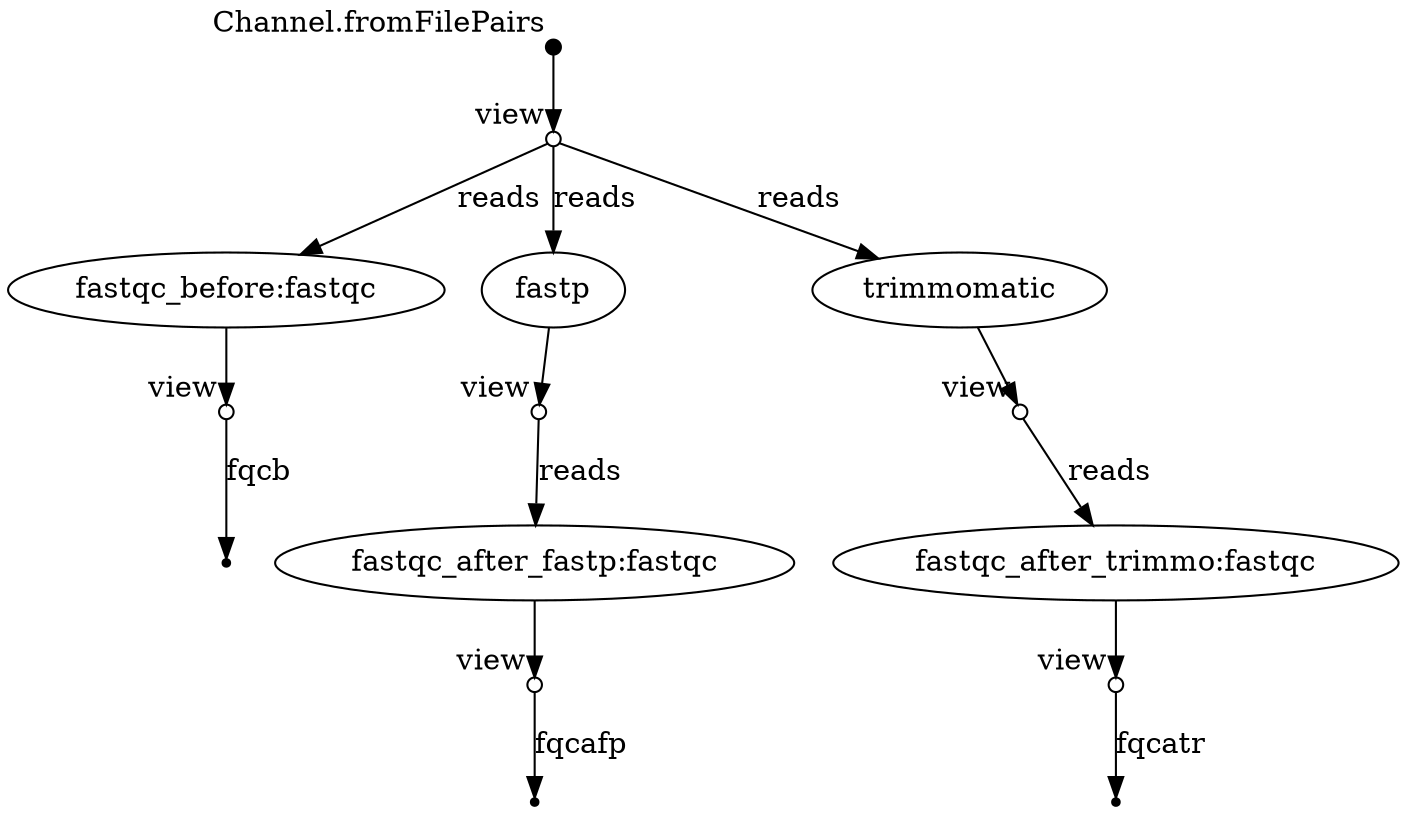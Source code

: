 digraph "flowchart" {
v0 [shape=point,label="",fixedsize=true,width=0.1,xlabel="Channel.fromFilePairs"];
v1 [shape=circle,label="",fixedsize=true,width=0.1,xlabel="view"];
v0 -> v1;

v1 [shape=circle,label="",fixedsize=true,width=0.1,xlabel="view"];
v2 [label="fastqc_before:fastqc"];
v1 -> v2 [label="reads"];

v2 [label="fastqc_before:fastqc"];
v3 [shape=circle,label="",fixedsize=true,width=0.1,xlabel="view"];
v2 -> v3;

v3 [shape=circle,label="",fixedsize=true,width=0.1,xlabel="view"];
v4 [shape=point];
v3 -> v4 [label="fqcb"];

v1 [shape=circle,label="",fixedsize=true,width=0.1,xlabel="view"];
v5 [label="fastp"];
v1 -> v5 [label="reads"];

v5 [label="fastp"];
v6 [shape=circle,label="",fixedsize=true,width=0.1,xlabel="view"];
v5 -> v6;

v6 [shape=circle,label="",fixedsize=true,width=0.1,xlabel="view"];
v7 [label="fastqc_after_fastp:fastqc"];
v6 -> v7 [label="reads"];

v7 [label="fastqc_after_fastp:fastqc"];
v8 [shape=circle,label="",fixedsize=true,width=0.1,xlabel="view"];
v7 -> v8;

v8 [shape=circle,label="",fixedsize=true,width=0.1,xlabel="view"];
v9 [shape=point];
v8 -> v9 [label="fqcafp"];

v1 [shape=circle,label="",fixedsize=true,width=0.1,xlabel="view"];
v10 [label="trimmomatic"];
v1 -> v10 [label="reads"];

v10 [label="trimmomatic"];
v11 [shape=circle,label="",fixedsize=true,width=0.1,xlabel="view"];
v10 -> v11;

v11 [shape=circle,label="",fixedsize=true,width=0.1,xlabel="view"];
v12 [label="fastqc_after_trimmo:fastqc"];
v11 -> v12 [label="reads"];

v12 [label="fastqc_after_trimmo:fastqc"];
v13 [shape=circle,label="",fixedsize=true,width=0.1,xlabel="view"];
v12 -> v13;

v13 [shape=circle,label="",fixedsize=true,width=0.1,xlabel="view"];
v14 [shape=point];
v13 -> v14 [label="fqcatr"];

}

